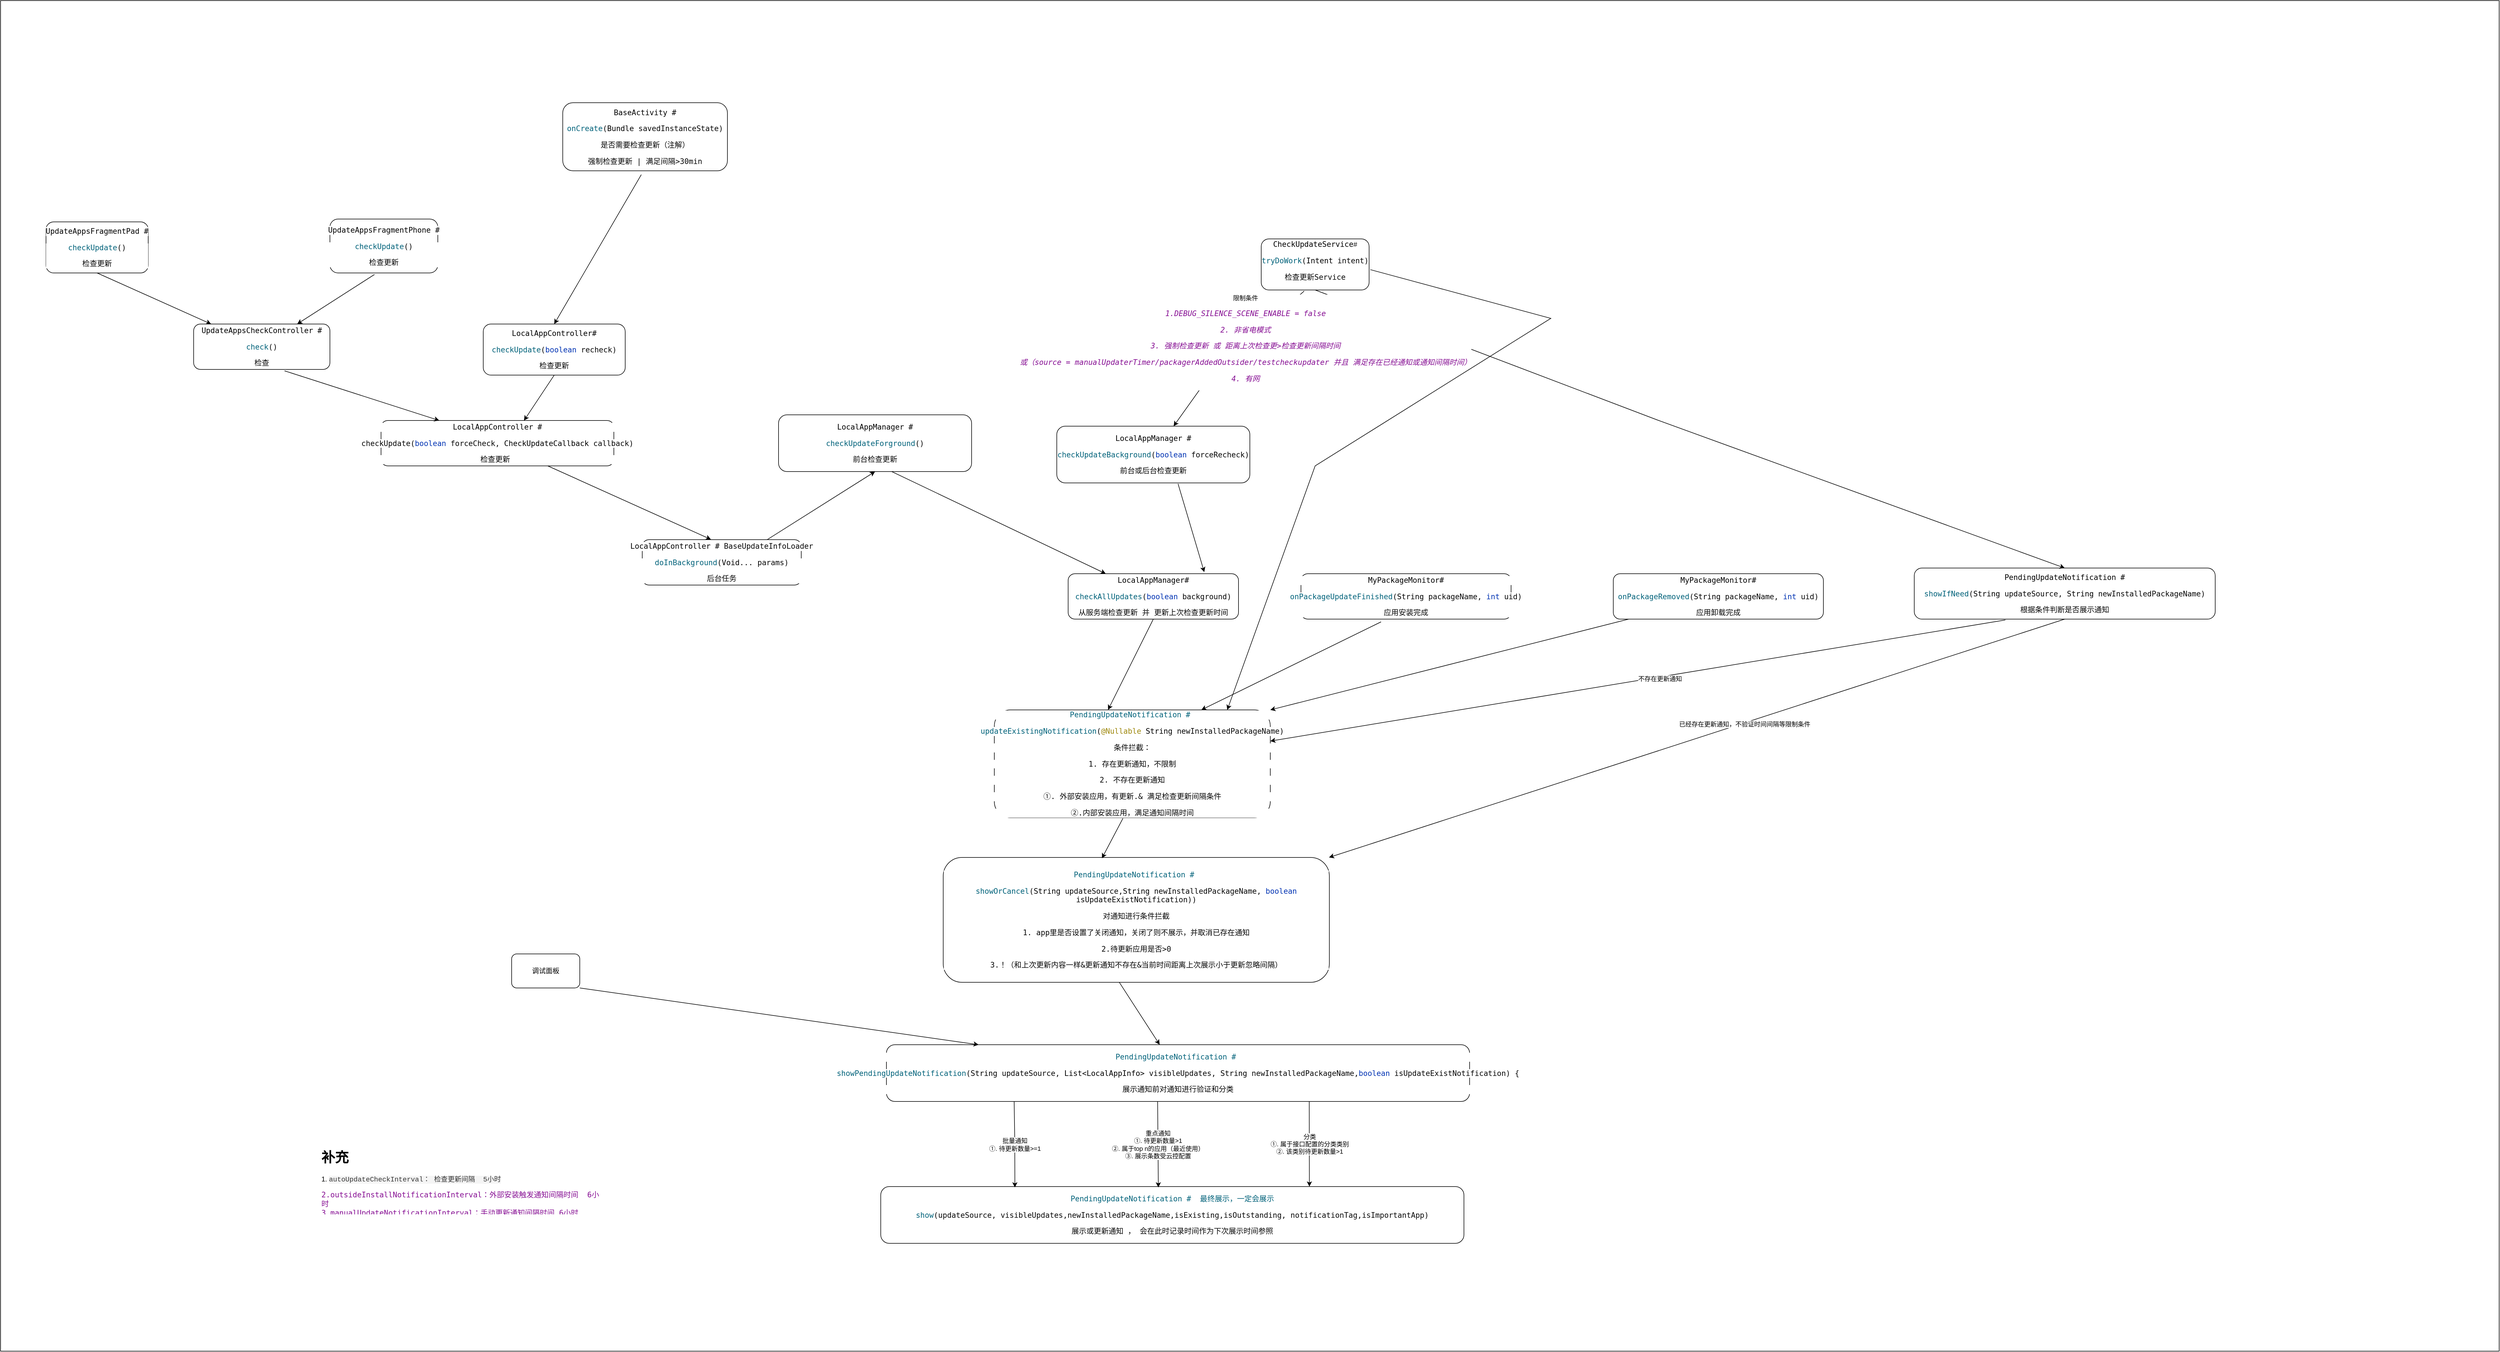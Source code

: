 <mxfile version="16.5.0" type="github">
  <diagram id="l4tcxmfZncSMQ29FKpY7" name="Page-1">
    <mxGraphModel dx="2668" dy="1788" grid="1" gridSize="10" guides="1" tooltips="1" connect="1" arrows="1" fold="1" page="1" pageScale="1" pageWidth="827" pageHeight="1169" math="0" shadow="0">
      <root>
        <mxCell id="0" />
        <mxCell id="1" parent="0" />
        <mxCell id="Hv99QJB7RZ9gsGbvz8aW-2" value="" style="rounded=0;whiteSpace=wrap;html=1;" vertex="1" parent="1">
          <mxGeometry x="-1560" y="-970" width="4400" height="2380" as="geometry" />
        </mxCell>
        <mxCell id="yh1fPblWoHR3ejIN9CGP-2" value="&lt;pre style=&quot;background-color: #ffffff ; color: #080808 ; font-family: &amp;#34;jetbrains mono&amp;#34; , monospace ; font-size: 9.8pt&quot;&gt;&lt;span style=&quot;color: #00627a&quot;&gt;PendingUpdateNotification # &lt;/span&gt;&lt;/pre&gt;&lt;pre style=&quot;background-color: #ffffff ; color: #080808 ; font-family: &amp;#34;jetbrains mono&amp;#34; , monospace ; font-size: 9.8pt&quot;&gt;&lt;span style=&quot;color: #00627a&quot;&gt;updateExistingNotification&lt;/span&gt;(&lt;span style=&quot;color: #9e880d&quot;&gt;@Nullable &lt;/span&gt;&lt;span style=&quot;color: #000000&quot;&gt;String &lt;/span&gt;newInstalledPackageName)&lt;/pre&gt;&lt;pre style=&quot;background-color: #ffffff ; color: #080808 ; font-family: &amp;#34;jetbrains mono&amp;#34; , monospace ; font-size: 9.8pt&quot;&gt;条件拦截：&lt;/pre&gt;&lt;pre style=&quot;background-color: #ffffff ; color: #080808 ; font-family: &amp;#34;jetbrains mono&amp;#34; , monospace ; font-size: 9.8pt&quot;&gt;1. 存在更新通知，不限制&lt;/pre&gt;&lt;pre style=&quot;background-color: #ffffff ; color: #080808 ; font-family: &amp;#34;jetbrains mono&amp;#34; , monospace ; font-size: 9.8pt&quot;&gt;2. 不存在更新通知&lt;/pre&gt;&lt;pre style=&quot;background-color: #ffffff ; color: #080808 ; font-family: &amp;#34;jetbrains mono&amp;#34; , monospace ; font-size: 9.8pt&quot;&gt;①. 外部安装应用，有更新.&amp;amp; 满足检查更新间隔条件&lt;/pre&gt;&lt;pre style=&quot;background-color: #ffffff ; color: #080808 ; font-family: &amp;#34;jetbrains mono&amp;#34; , monospace ; font-size: 9.8pt&quot;&gt;②.内部安装应用，满足通知间隔时间&lt;/pre&gt;" style="rounded=1;whiteSpace=wrap;html=1;" parent="1" vertex="1">
          <mxGeometry x="190" y="280" width="486" height="190" as="geometry" />
        </mxCell>
        <mxCell id="yh1fPblWoHR3ejIN9CGP-3" value="&lt;span style=&quot;background-color: rgb(255 , 255 , 255) ; font-family: &amp;#34;jetbrains mono&amp;#34; , monospace ; font-size: 9.8pt&quot;&gt;CheckUpdateService&lt;/span&gt;#&lt;br&gt;&lt;pre style=&quot;background-color: #ffffff ; color: #080808 ; font-family: &amp;#34;jetbrains mono&amp;#34; , monospace ; font-size: 9.8pt&quot;&gt;&lt;span style=&quot;color: #00627a&quot;&gt;tryDoWork&lt;/span&gt;(&lt;span style=&quot;color: #000000&quot;&gt;Intent &lt;/span&gt;intent)&lt;/pre&gt;&lt;pre style=&quot;background-color: #ffffff ; color: #080808 ; font-family: &amp;#34;jetbrains mono&amp;#34; , monospace ; font-size: 9.8pt&quot;&gt;检查更新Service&lt;/pre&gt;" style="rounded=1;whiteSpace=wrap;html=1;" parent="1" vertex="1">
          <mxGeometry x="660" y="-550" width="190" height="90" as="geometry" />
        </mxCell>
        <mxCell id="yh1fPblWoHR3ejIN9CGP-4" value="&lt;pre style=&quot;background-color: #ffffff ; color: #080808 ; font-family: &amp;#34;jetbrains mono&amp;#34; , monospace ; font-size: 9.8pt&quot;&gt;&lt;pre style=&quot;font-family: &amp;#34;jetbrains mono&amp;#34; , monospace ; font-size: 9.8pt&quot;&gt;&lt;span style=&quot;color: #000000&quot;&gt;LocalAppManager#&lt;/span&gt;&lt;/pre&gt;&lt;/pre&gt;&lt;pre style=&quot;background-color: #ffffff ; color: #080808 ; font-family: &amp;#34;jetbrains mono&amp;#34; , monospace ; font-size: 9.8pt&quot;&gt;&lt;span style=&quot;color: #00627a&quot;&gt;checkAllUpdates&lt;/span&gt;(&lt;span style=&quot;color: #0033b3&quot;&gt;boolean &lt;/span&gt;background)&lt;/pre&gt;&lt;pre style=&quot;background-color: #ffffff ; color: #080808 ; font-family: &amp;#34;jetbrains mono&amp;#34; , monospace ; font-size: 9.8pt&quot;&gt;从服务端检查更新 并 更新上次检查更新时间&lt;/pre&gt;" style="rounded=1;whiteSpace=wrap;html=1;" parent="1" vertex="1">
          <mxGeometry x="320" y="40" width="300" height="80" as="geometry" />
        </mxCell>
        <mxCell id="yh1fPblWoHR3ejIN9CGP-5" value="&lt;pre style=&quot;background-color: #ffffff ; color: #080808 ; font-family: &amp;#34;jetbrains mono&amp;#34; , monospace ; font-size: 9.8pt&quot;&gt;&lt;pre style=&quot;font-family: &amp;#34;jetbrains mono&amp;#34; , monospace ; font-size: 9.8pt&quot;&gt;&lt;span style=&quot;color: #000000&quot;&gt;MyPackageMonitor#&lt;/span&gt;&lt;/pre&gt;&lt;/pre&gt;&lt;pre style=&quot;background-color: #ffffff ; color: #080808 ; font-family: &amp;#34;jetbrains mono&amp;#34; , monospace ; font-size: 9.8pt&quot;&gt;&lt;pre style=&quot;font-family: &amp;#34;jetbrains mono&amp;#34; , monospace ; font-size: 9.8pt&quot;&gt;&lt;span style=&quot;color: #00627a&quot;&gt;onPackageUpdateFinished&lt;/span&gt;(&lt;span style=&quot;color: #000000&quot;&gt;String &lt;/span&gt;packageName, &lt;span style=&quot;color: #0033b3&quot;&gt;int &lt;/span&gt;uid)&lt;/pre&gt;&lt;pre style=&quot;font-family: &amp;#34;jetbrains mono&amp;#34; , monospace ; font-size: 9.8pt&quot;&gt;应用安装完成&lt;/pre&gt;&lt;/pre&gt;" style="rounded=1;whiteSpace=wrap;html=1;" parent="1" vertex="1">
          <mxGeometry x="730" y="40" width="370" height="80" as="geometry" />
        </mxCell>
        <mxCell id="yh1fPblWoHR3ejIN9CGP-6" value="&lt;pre style=&quot;background-color: #ffffff ; color: #080808 ; font-family: &amp;#34;jetbrains mono&amp;#34; , monospace ; font-size: 9.8pt&quot;&gt;&lt;pre style=&quot;font-family: &amp;#34;jetbrains mono&amp;#34; , monospace ; font-size: 9.8pt&quot;&gt;&lt;span style=&quot;color: #000000&quot;&gt;MyPackageMonitor#&lt;/span&gt;&lt;/pre&gt;&lt;/pre&gt;&lt;pre style=&quot;background-color: #ffffff ; color: #080808 ; font-family: &amp;#34;jetbrains mono&amp;#34; , monospace ; font-size: 9.8pt&quot;&gt;&lt;pre style=&quot;font-family: &amp;#34;jetbrains mono&amp;#34; , monospace ; font-size: 9.8pt&quot;&gt;&lt;span style=&quot;color: rgb(0 , 98 , 122) ; font-family: &amp;#34;jetbrains mono&amp;#34; , monospace ; font-size: 9.8pt&quot;&gt;onPackageRemoved&lt;/span&gt;(&lt;span style=&quot;color: #000000&quot;&gt;String &lt;/span&gt;packageName, &lt;span style=&quot;color: #0033b3&quot;&gt;int &lt;/span&gt;uid)&lt;/pre&gt;&lt;pre style=&quot;font-family: &amp;#34;jetbrains mono&amp;#34; , monospace ; font-size: 9.8pt&quot;&gt;应用卸载完成&lt;/pre&gt;&lt;/pre&gt;" style="rounded=1;whiteSpace=wrap;html=1;" parent="1" vertex="1">
          <mxGeometry x="1280" y="40" width="370" height="80" as="geometry" />
        </mxCell>
        <mxCell id="yh1fPblWoHR3ejIN9CGP-7" value="&lt;pre style=&quot;background-color: #ffffff ; color: #080808 ; font-family: &amp;#34;jetbrains mono&amp;#34; , monospace ; font-size: 9.8pt&quot;&gt;&lt;pre style=&quot;font-family: &amp;#34;jetbrains mono&amp;#34; , monospace ; font-size: 9.8pt&quot;&gt;&lt;pre style=&quot;font-family: &amp;#34;jetbrains mono&amp;#34; , monospace ; font-size: 9.8pt&quot;&gt;&lt;span style=&quot;color: #000000&quot;&gt;PendingUpdateNotification #&lt;/span&gt;&lt;/pre&gt;&lt;/pre&gt;&lt;pre style=&quot;font-family: &amp;#34;jetbrains mono&amp;#34; , monospace ; font-size: 9.8pt&quot;&gt;&lt;span style=&quot;color: #00627a&quot;&gt;showIfNeed&lt;/span&gt;(&lt;span style=&quot;color: #000000&quot;&gt;String &lt;/span&gt;updateSource, &lt;span style=&quot;color: #000000&quot;&gt;String &lt;/span&gt;newInstalledPackageName)&lt;/pre&gt;&lt;pre style=&quot;font-family: &amp;#34;jetbrains mono&amp;#34; , monospace ; font-size: 9.8pt&quot;&gt;根据条件判断是否展示通知&lt;/pre&gt;&lt;/pre&gt;" style="rounded=1;whiteSpace=wrap;html=1;" parent="1" vertex="1">
          <mxGeometry x="1810" y="30" width="530" height="90" as="geometry" />
        </mxCell>
        <mxCell id="yh1fPblWoHR3ejIN9CGP-8" value="" style="endArrow=classic;html=1;rounded=0;exitX=0.5;exitY=1;exitDx=0;exitDy=0;entryX=0.5;entryY=0;entryDx=0;entryDy=0;" parent="1" source="yh1fPblWoHR3ejIN9CGP-3" target="yh1fPblWoHR3ejIN9CGP-7" edge="1">
          <mxGeometry width="50" height="50" relative="1" as="geometry">
            <mxPoint x="380" y="100" as="sourcePoint" />
            <mxPoint x="430" y="50" as="targetPoint" />
            <Array as="points">
              <mxPoint x="1360" y="-230" />
            </Array>
          </mxGeometry>
        </mxCell>
        <mxCell id="yh1fPblWoHR3ejIN9CGP-9" value="&lt;pre style=&quot;background-color: #ffffff ; color: #080808 ; font-family: &amp;#34;jetbrains mono&amp;#34; , monospace ; font-size: 9.8pt&quot;&gt;&lt;pre style=&quot;font-family: &amp;#34;jetbrains mono&amp;#34; , monospace ; font-size: 9.8pt&quot;&gt;&lt;span style=&quot;color: #000000&quot;&gt;LocalAppManager #&lt;/span&gt;&lt;/pre&gt;&lt;/pre&gt;&lt;pre style=&quot;background-color: #ffffff ; color: #080808 ; font-family: &amp;#34;jetbrains mono&amp;#34; , monospace ; font-size: 9.8pt&quot;&gt;&lt;span style=&quot;color: #00627a&quot;&gt;checkUpdateBackground&lt;/span&gt;(&lt;span style=&quot;color: #0033b3&quot;&gt;boolean &lt;/span&gt;forceRecheck)&lt;/pre&gt;&lt;pre style=&quot;background-color: #ffffff ; color: #080808 ; font-family: &amp;#34;jetbrains mono&amp;#34; , monospace ; font-size: 9.8pt&quot;&gt;前台或后台检查更新&lt;/pre&gt;" style="rounded=1;whiteSpace=wrap;html=1;" parent="1" vertex="1">
          <mxGeometry x="300" y="-220" width="340" height="100" as="geometry" />
        </mxCell>
        <mxCell id="yh1fPblWoHR3ejIN9CGP-12" value="" style="endArrow=classic;html=1;rounded=0;exitX=0.398;exitY=1.021;exitDx=0;exitDy=0;exitPerimeter=0;" parent="1" source="yh1fPblWoHR3ejIN9CGP-3" target="yh1fPblWoHR3ejIN9CGP-9" edge="1">
          <mxGeometry width="50" height="50" relative="1" as="geometry">
            <mxPoint x="700" y="-220" as="sourcePoint" />
            <mxPoint x="750" y="-270" as="targetPoint" />
            <Array as="points">
              <mxPoint x="570" y="-310" />
            </Array>
          </mxGeometry>
        </mxCell>
        <mxCell id="yh1fPblWoHR3ejIN9CGP-14" value="限制条件&lt;br&gt;&lt;pre style=&quot;color: rgb(8 , 8 , 8) ; font-family: &amp;#34;jetbrains mono&amp;#34; , monospace ; font-size: 9.8pt&quot;&gt;&lt;span style=&quot;color: rgb(135 , 16 , 148) ; font-style: italic&quot;&gt;1.DEBUG_SILENCE_SCENE_ENABLE = false&lt;/span&gt;&lt;/pre&gt;&lt;pre style=&quot;color: rgb(8 , 8 , 8) ; font-family: &amp;#34;jetbrains mono&amp;#34; , monospace ; font-size: 9.8pt&quot;&gt;&lt;span style=&quot;color: rgb(135 , 16 , 148) ; font-style: italic&quot;&gt;2. 非省电模式&lt;/span&gt;&lt;/pre&gt;&lt;pre style=&quot;color: rgb(8 , 8 , 8) ; font-family: &amp;#34;jetbrains mono&amp;#34; , monospace ; font-size: 9.8pt&quot;&gt;&lt;span style=&quot;color: rgb(135 , 16 , 148) ; font-style: italic&quot;&gt;3. 强制检查更新 或 距离上次检查更&amp;gt;检查更新间隔时间&lt;/span&gt;&lt;/pre&gt;&lt;pre style=&quot;color: rgb(8 , 8 , 8) ; font-family: &amp;#34;jetbrains mono&amp;#34; , monospace ; font-size: 9.8pt&quot;&gt;&lt;span style=&quot;color: rgb(135 , 16 , 148) ; font-style: italic&quot;&gt;或（source = manualUpdaterTimer/packagerAddedOutsider/testcheckupdater 并且 满足存在已经通知或通知间隔时间）&lt;/span&gt;&lt;/pre&gt;&lt;pre style=&quot;color: rgb(8 , 8 , 8) ; font-family: &amp;#34;jetbrains mono&amp;#34; , monospace ; font-size: 9.8pt&quot;&gt;&lt;span style=&quot;color: rgb(135 , 16 , 148) ; font-style: italic&quot;&gt;4. 有网&lt;/span&gt;&lt;/pre&gt;" style="edgeLabel;html=1;align=center;verticalAlign=middle;resizable=0;points=[];" parent="yh1fPblWoHR3ejIN9CGP-12" vertex="1" connectable="0">
          <mxGeometry x="-0.175" y="-2" relative="1" as="geometry">
            <mxPoint as="offset" />
          </mxGeometry>
        </mxCell>
        <mxCell id="yh1fPblWoHR3ejIN9CGP-15" value="&lt;pre style=&quot;background-color: #ffffff ; color: #080808 ; font-family: &amp;#34;jetbrains mono&amp;#34; , monospace ; font-size: 9.8pt&quot;&gt;&lt;span style=&quot;color: #000000&quot;&gt;LocalAppController # &lt;/span&gt;BaseUpdateInfoLoader&lt;/pre&gt;&lt;pre style=&quot;background-color: #ffffff ; color: #080808 ; font-family: &amp;#34;jetbrains mono&amp;#34; , monospace ; font-size: 9.8pt&quot;&gt;&lt;pre style=&quot;font-family: &amp;#34;jetbrains mono&amp;#34; , monospace ; font-size: 9.8pt&quot;&gt;&lt;span style=&quot;color: #00627a&quot;&gt;doInBackground&lt;/span&gt;(&lt;span style=&quot;color: #000000&quot;&gt;Void&lt;/span&gt;... params)&lt;/pre&gt;&lt;pre style=&quot;font-family: &amp;#34;jetbrains mono&amp;#34; , monospace ; font-size: 9.8pt&quot;&gt;后台任务&lt;/pre&gt;&lt;/pre&gt;" style="rounded=1;whiteSpace=wrap;html=1;" parent="1" vertex="1">
          <mxGeometry x="-430" y="-20" width="280" height="80" as="geometry" />
        </mxCell>
        <mxCell id="yh1fPblWoHR3ejIN9CGP-16" value="&lt;pre style=&quot;background-color: rgb(255 , 255 , 255) ; color: rgb(8 , 8 , 8) ; font-family: &amp;#34;jetbrains mono&amp;#34; , monospace ; font-size: 9.8pt&quot;&gt;&lt;span style=&quot;color: rgb(0 , 0 , 0)&quot;&gt;LocalAppController #&lt;/span&gt;&lt;/pre&gt;&lt;pre style=&quot;background-color: rgb(255 , 255 , 255) ; color: rgb(8 , 8 , 8) ; font-family: &amp;#34;jetbrains mono&amp;#34; , monospace ; font-size: 9.8pt&quot;&gt;checkUpdate&lt;span style=&quot;font-family: &amp;#34;jetbrains mono&amp;#34; , monospace ; font-size: 9.8pt&quot;&gt;(&lt;/span&gt;&lt;span style=&quot;font-family: &amp;#34;jetbrains mono&amp;#34; , monospace ; font-size: 9.8pt ; color: rgb(0 , 51 , 179)&quot;&gt;boolean &lt;/span&gt;&lt;span style=&quot;font-family: &amp;#34;jetbrains mono&amp;#34; , monospace ; font-size: 9.8pt&quot;&gt;forceCheck, &lt;/span&gt;&lt;span style=&quot;font-family: &amp;#34;jetbrains mono&amp;#34; , monospace ; font-size: 9.8pt ; color: rgb(0 , 0 , 0)&quot;&gt;CheckUpdateCallback &lt;/span&gt;&lt;span style=&quot;font-family: &amp;#34;jetbrains mono&amp;#34; , monospace ; font-size: 9.8pt&quot;&gt;callback)&lt;/span&gt;&lt;/pre&gt;&lt;pre style=&quot;background-color: rgb(255 , 255 , 255) ; color: rgb(8 , 8 , 8) ; font-family: &amp;#34;jetbrains mono&amp;#34; , monospace ; font-size: 9.8pt&quot;&gt;&lt;span style=&quot;color: rgb(0 , 0 , 0)&quot;&gt;检查更新 &lt;/span&gt;&lt;/pre&gt;" style="rounded=1;whiteSpace=wrap;html=1;" parent="1" vertex="1">
          <mxGeometry x="-890" y="-230" width="410" height="80" as="geometry" />
        </mxCell>
        <mxCell id="yh1fPblWoHR3ejIN9CGP-17" value="&lt;pre style=&quot;background-color: #ffffff ; color: #080808 ; font-family: &amp;#34;jetbrains mono&amp;#34; , monospace ; font-size: 9.8pt&quot;&gt;&lt;span style=&quot;color: #000000&quot;&gt;LocalAppController#&lt;/span&gt;&lt;/pre&gt;&lt;pre style=&quot;background-color: #ffffff ; color: #080808 ; font-family: &amp;#34;jetbrains mono&amp;#34; , monospace ; font-size: 9.8pt&quot;&gt;&lt;pre style=&quot;font-family: &amp;#34;jetbrains mono&amp;#34; , monospace ; font-size: 9.8pt&quot;&gt;&lt;span style=&quot;color: #00627a&quot;&gt;checkUpdate&lt;/span&gt;(&lt;span style=&quot;color: #0033b3&quot;&gt;boolean &lt;/span&gt;recheck)&lt;/pre&gt;&lt;pre style=&quot;font-family: &amp;#34;jetbrains mono&amp;#34; , monospace ; font-size: 9.8pt&quot;&gt;检查更新&lt;/pre&gt;&lt;/pre&gt;" style="rounded=1;whiteSpace=wrap;html=1;" parent="1" vertex="1">
          <mxGeometry x="-710" y="-400" width="250" height="90" as="geometry" />
        </mxCell>
        <mxCell id="yh1fPblWoHR3ejIN9CGP-18" value="&lt;pre style=&quot;background-color: #ffffff ; color: #080808 ; font-family: &amp;#34;jetbrains mono&amp;#34; , monospace ; font-size: 9.8pt&quot;&gt;&lt;span style=&quot;color: #000000&quot;&gt;UpdateAppsCheckController #&lt;/span&gt;&lt;/pre&gt;&lt;pre style=&quot;background-color: #ffffff ; color: #080808 ; font-family: &amp;#34;jetbrains mono&amp;#34; , monospace ; font-size: 9.8pt&quot;&gt;&lt;pre style=&quot;font-family: &amp;#34;jetbrains mono&amp;#34; , monospace ; font-size: 9.8pt&quot;&gt;&lt;span style=&quot;color: #00627a&quot;&gt;check&lt;/span&gt;()&lt;/pre&gt;&lt;pre style=&quot;font-family: &amp;#34;jetbrains mono&amp;#34; , monospace ; font-size: 9.8pt&quot;&gt;检查&lt;/pre&gt;&lt;/pre&gt;" style="rounded=1;whiteSpace=wrap;html=1;" parent="1" vertex="1">
          <mxGeometry x="-1220" y="-400" width="240" height="80" as="geometry" />
        </mxCell>
        <mxCell id="yh1fPblWoHR3ejIN9CGP-19" value="&lt;pre style=&quot;background-color: #ffffff ; color: #080808 ; font-family: &amp;#34;jetbrains mono&amp;#34; , monospace ; font-size: 9.8pt&quot;&gt;&lt;span style=&quot;color: #000000&quot;&gt;UpdateAppsFragmentPad #&lt;/span&gt;&lt;/pre&gt;&lt;pre style=&quot;background-color: #ffffff ; color: #080808 ; font-family: &amp;#34;jetbrains mono&amp;#34; , monospace ; font-size: 9.8pt&quot;&gt;&lt;pre style=&quot;font-family: &amp;#34;jetbrains mono&amp;#34; , monospace ; font-size: 9.8pt&quot;&gt;&lt;span style=&quot;color: #00627a&quot;&gt;checkUpdate&lt;/span&gt;()&lt;/pre&gt;&lt;pre style=&quot;font-family: &amp;#34;jetbrains mono&amp;#34; , monospace ; font-size: 9.8pt&quot;&gt;检查更新&lt;/pre&gt;&lt;/pre&gt;" style="rounded=1;whiteSpace=wrap;html=1;" parent="1" vertex="1">
          <mxGeometry x="-1480" y="-580" width="180" height="90" as="geometry" />
        </mxCell>
        <mxCell id="yh1fPblWoHR3ejIN9CGP-20" value="&lt;pre style=&quot;background-color: #ffffff ; color: #080808 ; font-family: &amp;#34;jetbrains mono&amp;#34; , monospace ; font-size: 9.8pt&quot;&gt;&lt;span style=&quot;color: #000000&quot;&gt;UpdateAppsFragmentPhone #&lt;/span&gt;&lt;/pre&gt;&lt;pre style=&quot;background-color: #ffffff ; color: #080808 ; font-family: &amp;#34;jetbrains mono&amp;#34; , monospace ; font-size: 9.8pt&quot;&gt;&lt;pre style=&quot;font-family: &amp;#34;jetbrains mono&amp;#34; , monospace ; font-size: 9.8pt&quot;&gt;&lt;span style=&quot;color: #00627a&quot;&gt;checkUpdate&lt;/span&gt;()&lt;/pre&gt;&lt;pre style=&quot;font-family: &amp;#34;jetbrains mono&amp;#34; , monospace ; font-size: 9.8pt&quot;&gt;检查更新&lt;/pre&gt;&lt;/pre&gt;" style="rounded=1;whiteSpace=wrap;html=1;" parent="1" vertex="1">
          <mxGeometry x="-980" y="-585" width="190" height="95" as="geometry" />
        </mxCell>
        <mxCell id="yh1fPblWoHR3ejIN9CGP-22" value="" style="endArrow=classic;html=1;rounded=0;exitX=0.5;exitY=1;exitDx=0;exitDy=0;" parent="1" source="yh1fPblWoHR3ejIN9CGP-19" target="yh1fPblWoHR3ejIN9CGP-18" edge="1">
          <mxGeometry width="50" height="50" relative="1" as="geometry">
            <mxPoint x="-900" y="-560" as="sourcePoint" />
            <mxPoint x="-850" y="-610" as="targetPoint" />
          </mxGeometry>
        </mxCell>
        <mxCell id="yh1fPblWoHR3ejIN9CGP-23" value="" style="endArrow=classic;html=1;rounded=0;exitX=0.413;exitY=1.028;exitDx=0;exitDy=0;exitPerimeter=0;" parent="1" source="yh1fPblWoHR3ejIN9CGP-20" target="yh1fPblWoHR3ejIN9CGP-18" edge="1">
          <mxGeometry width="50" height="50" relative="1" as="geometry">
            <mxPoint x="-900" y="-560" as="sourcePoint" />
            <mxPoint x="-850" y="-610" as="targetPoint" />
          </mxGeometry>
        </mxCell>
        <mxCell id="yh1fPblWoHR3ejIN9CGP-24" value="" style="endArrow=classic;html=1;rounded=0;exitX=0.667;exitY=1.031;exitDx=0;exitDy=0;exitPerimeter=0;entryX=0.25;entryY=0;entryDx=0;entryDy=0;" parent="1" source="yh1fPblWoHR3ejIN9CGP-18" target="yh1fPblWoHR3ejIN9CGP-16" edge="1">
          <mxGeometry width="50" height="50" relative="1" as="geometry">
            <mxPoint x="-900" y="-260" as="sourcePoint" />
            <mxPoint x="-850" y="-310" as="targetPoint" />
          </mxGeometry>
        </mxCell>
        <mxCell id="yh1fPblWoHR3ejIN9CGP-25" value="" style="endArrow=classic;html=1;rounded=0;exitX=0.5;exitY=1;exitDx=0;exitDy=0;entryX=0.614;entryY=0.002;entryDx=0;entryDy=0;entryPerimeter=0;" parent="1" source="yh1fPblWoHR3ejIN9CGP-17" target="yh1fPblWoHR3ejIN9CGP-16" edge="1">
          <mxGeometry width="50" height="50" relative="1" as="geometry">
            <mxPoint x="-900" y="-260" as="sourcePoint" />
            <mxPoint x="-850" y="-310" as="targetPoint" />
          </mxGeometry>
        </mxCell>
        <mxCell id="yh1fPblWoHR3ejIN9CGP-26" value="&lt;pre style=&quot;background-color: #ffffff ; color: #080808 ; font-family: &amp;#34;jetbrains mono&amp;#34; , monospace ; font-size: 9.8pt&quot;&gt;&lt;span style=&quot;color: #000000&quot;&gt;BaseActivity #&lt;/span&gt;&lt;/pre&gt;&lt;pre style=&quot;background-color: #ffffff ; color: #080808 ; font-family: &amp;#34;jetbrains mono&amp;#34; , monospace ; font-size: 9.8pt&quot;&gt;&lt;pre style=&quot;font-family: &amp;#34;jetbrains mono&amp;#34; , monospace ; font-size: 9.8pt&quot;&gt;&lt;span style=&quot;color: #00627a&quot;&gt;onCreate&lt;/span&gt;(&lt;span style=&quot;color: #000000&quot;&gt;Bundle &lt;/span&gt;savedInstanceState)&lt;/pre&gt;&lt;pre style=&quot;font-family: &amp;#34;jetbrains mono&amp;#34; , monospace ; font-size: 9.8pt&quot;&gt;是否需要检查更新（注解）&lt;/pre&gt;&lt;pre style=&quot;font-family: &amp;#34;jetbrains mono&amp;#34; , monospace ; font-size: 9.8pt&quot;&gt;强制检查更新 | 满足间隔&amp;gt;30min&lt;/pre&gt;&lt;/pre&gt;" style="rounded=1;whiteSpace=wrap;html=1;" parent="1" vertex="1">
          <mxGeometry x="-570" y="-790" width="290" height="120" as="geometry" />
        </mxCell>
        <mxCell id="yh1fPblWoHR3ejIN9CGP-27" value="" style="endArrow=classic;html=1;rounded=0;exitX=0.477;exitY=1.056;exitDx=0;exitDy=0;exitPerimeter=0;entryX=0.5;entryY=0;entryDx=0;entryDy=0;" parent="1" source="yh1fPblWoHR3ejIN9CGP-26" target="yh1fPblWoHR3ejIN9CGP-17" edge="1">
          <mxGeometry width="50" height="50" relative="1" as="geometry">
            <mxPoint x="-640" y="-510" as="sourcePoint" />
            <mxPoint x="-590" y="-560" as="targetPoint" />
          </mxGeometry>
        </mxCell>
        <mxCell id="yh1fPblWoHR3ejIN9CGP-28" value="" style="endArrow=classic;html=1;rounded=0;entryX=0.432;entryY=-0.005;entryDx=0;entryDy=0;entryPerimeter=0;" parent="1" source="yh1fPblWoHR3ejIN9CGP-16" target="yh1fPblWoHR3ejIN9CGP-15" edge="1">
          <mxGeometry width="50" height="50" relative="1" as="geometry">
            <mxPoint x="-640" y="-40" as="sourcePoint" />
            <mxPoint x="-590" y="-90" as="targetPoint" />
          </mxGeometry>
        </mxCell>
        <mxCell id="yh1fPblWoHR3ejIN9CGP-29" value="" style="endArrow=classic;html=1;rounded=0;entryX=0.5;entryY=1;entryDx=0;entryDy=0;" parent="1" target="yh1fPblWoHR3ejIN9CGP-30" edge="1">
          <mxGeometry width="50" height="50" relative="1" as="geometry">
            <mxPoint x="-210" y="-20" as="sourcePoint" />
            <mxPoint x="-160" y="-70" as="targetPoint" />
          </mxGeometry>
        </mxCell>
        <mxCell id="yh1fPblWoHR3ejIN9CGP-30" value="&lt;pre style=&quot;background-color: #ffffff ; color: #080808 ; font-family: &amp;#34;jetbrains mono&amp;#34; , monospace ; font-size: 9.8pt&quot;&gt;&lt;pre style=&quot;font-family: &amp;#34;jetbrains mono&amp;#34; , monospace ; font-size: 9.8pt&quot;&gt;&lt;span style=&quot;color: #000000&quot;&gt;LocalAppManager #&lt;/span&gt;&lt;/pre&gt;&lt;/pre&gt;&lt;pre style=&quot;background-color: #ffffff ; color: #080808 ; font-family: &amp;#34;jetbrains mono&amp;#34; , monospace ; font-size: 9.8pt&quot;&gt;&lt;span style=&quot;color: rgb(0 , 98 , 122) ; font-family: &amp;#34;jetbrains mono&amp;#34; , monospace ; font-size: 9.8pt&quot;&gt;checkUpdateForground&lt;/span&gt;()&lt;/pre&gt;&lt;pre style=&quot;background-color: #ffffff ; color: #080808 ; font-family: &amp;#34;jetbrains mono&amp;#34; , monospace ; font-size: 9.8pt&quot;&gt;前台检查更新&lt;/pre&gt;" style="rounded=1;whiteSpace=wrap;html=1;" parent="1" vertex="1">
          <mxGeometry x="-190" y="-240" width="340" height="100" as="geometry" />
        </mxCell>
        <mxCell id="yh1fPblWoHR3ejIN9CGP-31" value="" style="endArrow=classic;html=1;rounded=0;exitX=0.585;exitY=0.998;exitDx=0;exitDy=0;exitPerimeter=0;" parent="1" source="yh1fPblWoHR3ejIN9CGP-30" target="yh1fPblWoHR3ejIN9CGP-4" edge="1">
          <mxGeometry width="50" height="50" relative="1" as="geometry">
            <mxPoint x="50" y="-20" as="sourcePoint" />
            <mxPoint x="100" y="-70" as="targetPoint" />
          </mxGeometry>
        </mxCell>
        <mxCell id="yh1fPblWoHR3ejIN9CGP-32" value="" style="endArrow=classic;html=1;rounded=0;exitX=0.628;exitY=1.015;exitDx=0;exitDy=0;exitPerimeter=0;entryX=0.799;entryY=-0.036;entryDx=0;entryDy=0;entryPerimeter=0;" parent="1" source="yh1fPblWoHR3ejIN9CGP-9" target="yh1fPblWoHR3ejIN9CGP-4" edge="1">
          <mxGeometry width="50" height="50" relative="1" as="geometry">
            <mxPoint x="490" y="-10" as="sourcePoint" />
            <mxPoint x="540" y="-60" as="targetPoint" />
          </mxGeometry>
        </mxCell>
        <mxCell id="yh1fPblWoHR3ejIN9CGP-33" value="" style="endArrow=classic;html=1;rounded=0;exitX=0.5;exitY=1;exitDx=0;exitDy=0;entryX=0.412;entryY=0;entryDx=0;entryDy=0;entryPerimeter=0;" parent="1" source="yh1fPblWoHR3ejIN9CGP-4" target="yh1fPblWoHR3ejIN9CGP-2" edge="1">
          <mxGeometry width="50" height="50" relative="1" as="geometry">
            <mxPoint x="300" y="190" as="sourcePoint" />
            <mxPoint x="350" y="140" as="targetPoint" />
          </mxGeometry>
        </mxCell>
        <mxCell id="yh1fPblWoHR3ejIN9CGP-34" value="" style="endArrow=classic;html=1;rounded=0;exitX=1.012;exitY=0.602;exitDx=0;exitDy=0;exitPerimeter=0;entryX=0.844;entryY=0;entryDx=0;entryDy=0;entryPerimeter=0;" parent="1" source="yh1fPblWoHR3ejIN9CGP-3" target="yh1fPblWoHR3ejIN9CGP-2" edge="1">
          <mxGeometry width="50" height="50" relative="1" as="geometry">
            <mxPoint x="920" y="-250" as="sourcePoint" />
            <mxPoint x="970" y="-300" as="targetPoint" />
            <Array as="points">
              <mxPoint x="1170" y="-410" />
              <mxPoint x="755" y="-150" />
            </Array>
          </mxGeometry>
        </mxCell>
        <mxCell id="yh1fPblWoHR3ejIN9CGP-35" value="" style="endArrow=classic;html=1;rounded=0;entryX=1;entryY=0;entryDx=0;entryDy=0;" parent="1" source="yh1fPblWoHR3ejIN9CGP-6" target="yh1fPblWoHR3ejIN9CGP-2" edge="1">
          <mxGeometry width="50" height="50" relative="1" as="geometry">
            <mxPoint x="1250" y="270" as="sourcePoint" />
            <mxPoint x="1300" y="220" as="targetPoint" />
          </mxGeometry>
        </mxCell>
        <mxCell id="yh1fPblWoHR3ejIN9CGP-36" value="" style="endArrow=classic;html=1;rounded=0;exitX=0.381;exitY=1.061;exitDx=0;exitDy=0;exitPerimeter=0;entryX=0.75;entryY=0;entryDx=0;entryDy=0;" parent="1" source="yh1fPblWoHR3ejIN9CGP-5" target="yh1fPblWoHR3ejIN9CGP-2" edge="1">
          <mxGeometry width="50" height="50" relative="1" as="geometry">
            <mxPoint x="800" y="230" as="sourcePoint" />
            <mxPoint x="850" y="180" as="targetPoint" />
          </mxGeometry>
        </mxCell>
        <mxCell id="yh1fPblWoHR3ejIN9CGP-37" value="" style="endArrow=classic;html=1;rounded=0;exitX=0.303;exitY=1.017;exitDx=0;exitDy=0;exitPerimeter=0;" parent="1" source="yh1fPblWoHR3ejIN9CGP-7" target="yh1fPblWoHR3ejIN9CGP-2" edge="1">
          <mxGeometry width="50" height="50" relative="1" as="geometry">
            <mxPoint x="1980" y="270" as="sourcePoint" />
            <mxPoint x="2030" y="220" as="targetPoint" />
          </mxGeometry>
        </mxCell>
        <mxCell id="Hv99QJB7RZ9gsGbvz8aW-1" value="不存在更新通知" style="edgeLabel;html=1;align=center;verticalAlign=middle;resizable=0;points=[];" vertex="1" connectable="0" parent="yh1fPblWoHR3ejIN9CGP-37">
          <mxGeometry x="-0.058" y="3" relative="1" as="geometry">
            <mxPoint as="offset" />
          </mxGeometry>
        </mxCell>
        <mxCell id="yh1fPblWoHR3ejIN9CGP-38" value="&lt;pre style=&quot;background-color: #ffffff ; color: #080808 ; font-family: &amp;#34;jetbrains mono&amp;#34; , monospace ; font-size: 9.8pt&quot;&gt;&lt;span style=&quot;color: #00627a&quot;&gt;PendingUpdateNotification # &lt;/span&gt;&lt;/pre&gt;&lt;pre style=&quot;background-color: #ffffff ; color: #080808 ; font-family: &amp;#34;jetbrains mono&amp;#34; , monospace ; font-size: 9.8pt&quot;&gt;&lt;span style=&quot;color: #00627a&quot;&gt;showOrCancel&lt;/span&gt;(&lt;span style=&quot;color: #000000&quot;&gt;String &lt;/span&gt;updateSource,&lt;span style=&quot;color: #000000&quot;&gt;String &lt;/span&gt;newInstalledPackageName, &lt;span style=&quot;font-size: 9.8pt ; white-space: normal ; color: rgb(0 , 51 , 179)&quot;&gt;boolean &lt;/span&gt;&lt;span style=&quot;font-size: 9.8pt ; white-space: normal&quot;&gt;isUpdateExistNotification)&lt;/span&gt;&lt;span style=&quot;font-family: &amp;#34;jetbrains mono&amp;#34; , monospace ; font-size: 9.8pt ; white-space: normal&quot;&gt;)&lt;/span&gt;&lt;/pre&gt;&lt;pre style=&quot;background-color: #ffffff ; color: #080808 ; font-family: &amp;#34;jetbrains mono&amp;#34; , monospace ; font-size: 9.8pt&quot;&gt;对通知进行条件拦截&lt;/pre&gt;&lt;pre style=&quot;background-color: #ffffff ; color: #080808 ; font-family: &amp;#34;jetbrains mono&amp;#34; , monospace ; font-size: 9.8pt&quot;&gt;1. app里是否设置了关闭通知，关闭了则不展示，并取消已存在通知&lt;/pre&gt;&lt;pre style=&quot;background-color: #ffffff ; color: #080808 ; font-family: &amp;#34;jetbrains mono&amp;#34; , monospace ; font-size: 9.8pt&quot;&gt;2.待更新应用是否&amp;gt;0&lt;/pre&gt;&lt;pre style=&quot;background-color: #ffffff ; color: #080808 ; font-family: &amp;#34;jetbrains mono&amp;#34; , monospace ; font-size: 9.8pt&quot;&gt;3.！（和上次更新内容一样&amp;amp;更新通知不存在&amp;amp;当前时间距离上次展示小于更新忽略间隔）&lt;/pre&gt;" style="rounded=1;whiteSpace=wrap;html=1;" parent="1" vertex="1">
          <mxGeometry x="100" y="540" width="680" height="220" as="geometry" />
        </mxCell>
        <mxCell id="yh1fPblWoHR3ejIN9CGP-39" value="" style="endArrow=classic;html=1;rounded=0;exitX=0.466;exitY=1.006;exitDx=0;exitDy=0;exitPerimeter=0;entryX=0.411;entryY=0.007;entryDx=0;entryDy=0;entryPerimeter=0;" parent="1" source="yh1fPblWoHR3ejIN9CGP-2" target="yh1fPblWoHR3ejIN9CGP-38" edge="1">
          <mxGeometry width="50" height="50" relative="1" as="geometry">
            <mxPoint x="530" y="530" as="sourcePoint" />
            <mxPoint x="580" y="480" as="targetPoint" />
          </mxGeometry>
        </mxCell>
        <mxCell id="yh1fPblWoHR3ejIN9CGP-40" value="" style="endArrow=classic;html=1;rounded=0;exitX=0.5;exitY=1;exitDx=0;exitDy=0;" parent="1" source="yh1fPblWoHR3ejIN9CGP-7" target="yh1fPblWoHR3ejIN9CGP-38" edge="1">
          <mxGeometry width="50" height="50" relative="1" as="geometry">
            <mxPoint x="1820" y="430" as="sourcePoint" />
            <mxPoint x="1870" y="380" as="targetPoint" />
          </mxGeometry>
        </mxCell>
        <mxCell id="yh1fPblWoHR3ejIN9CGP-50" value="已经存在更新通知，不验证时间间隔等限制条件" style="edgeLabel;html=1;align=center;verticalAlign=middle;resizable=0;points=[];" parent="yh1fPblWoHR3ejIN9CGP-40" vertex="1" connectable="0">
          <mxGeometry x="-0.128" y="2" relative="1" as="geometry">
            <mxPoint as="offset" />
          </mxGeometry>
        </mxCell>
        <mxCell id="yh1fPblWoHR3ejIN9CGP-41" value="&lt;pre style=&quot;background-color: #ffffff ; color: #080808 ; font-family: &amp;#34;jetbrains mono&amp;#34; , monospace ; font-size: 9.8pt&quot;&gt;&lt;span style=&quot;color: #00627a&quot;&gt;PendingUpdateNotification # &lt;/span&gt;&lt;/pre&gt;&lt;pre style=&quot;background-color: #ffffff ; color: #080808 ; font-family: &amp;#34;jetbrains mono&amp;#34; , monospace ; font-size: 9.8pt&quot;&gt;&lt;pre style=&quot;font-family: &amp;#34;jetbrains mono&amp;#34; , monospace ; font-size: 9.8pt&quot;&gt;&lt;span style=&quot;color: #00627a&quot;&gt;showPendingUpdateNotification&lt;/span&gt;(&lt;span style=&quot;color: #000000&quot;&gt;String &lt;/span&gt;updateSource, &lt;span style=&quot;color: #000000&quot;&gt;List&lt;/span&gt;&amp;lt;&lt;span style=&quot;color: #000000&quot;&gt;LocalAppInfo&lt;/span&gt;&amp;gt; visibleUpdates, &lt;span style=&quot;color: #000000&quot;&gt;String &lt;/span&gt;newInstalledPackageName,&lt;span style=&quot;color: #0033b3&quot;&gt;boolean &lt;/span&gt;isUpdateExistNotification) {&lt;/pre&gt;&lt;/pre&gt;&lt;pre style=&quot;background-color: #ffffff ; color: #080808 ; font-family: &amp;#34;jetbrains mono&amp;#34; , monospace ; font-size: 9.8pt&quot;&gt;展示通知前对通知进行验证和分类&lt;/pre&gt;" style="rounded=1;whiteSpace=wrap;html=1;" parent="1" vertex="1">
          <mxGeometry y="870" width="1027" height="100" as="geometry" />
        </mxCell>
        <mxCell id="yh1fPblWoHR3ejIN9CGP-42" value="" style="endArrow=classic;html=1;rounded=0;exitX=0.456;exitY=1;exitDx=0;exitDy=0;exitPerimeter=0;" parent="1" source="yh1fPblWoHR3ejIN9CGP-38" target="yh1fPblWoHR3ejIN9CGP-41" edge="1">
          <mxGeometry width="50" height="50" relative="1" as="geometry">
            <mxPoint x="440" y="820" as="sourcePoint" />
            <mxPoint x="490" y="770" as="targetPoint" />
          </mxGeometry>
        </mxCell>
        <mxCell id="yh1fPblWoHR3ejIN9CGP-43" value="调试面板" style="rounded=1;whiteSpace=wrap;html=1;" parent="1" vertex="1">
          <mxGeometry x="-660" y="710" width="120" height="60" as="geometry" />
        </mxCell>
        <mxCell id="yh1fPblWoHR3ejIN9CGP-44" value="" style="endArrow=classic;html=1;rounded=0;exitX=1;exitY=1;exitDx=0;exitDy=0;" parent="1" source="yh1fPblWoHR3ejIN9CGP-43" target="yh1fPblWoHR3ejIN9CGP-41" edge="1">
          <mxGeometry width="50" height="50" relative="1" as="geometry">
            <mxPoint x="-300" y="900" as="sourcePoint" />
            <mxPoint x="-250" y="850" as="targetPoint" />
          </mxGeometry>
        </mxCell>
        <mxCell id="yh1fPblWoHR3ejIN9CGP-45" value="&lt;pre style=&quot;background-color: #ffffff ; color: #080808 ; font-family: &amp;#34;jetbrains mono&amp;#34; , monospace ; font-size: 9.8pt&quot;&gt;&lt;span style=&quot;color: #00627a&quot;&gt;PendingUpdateNotification #  最终展示，一定会展示&lt;/span&gt;&lt;/pre&gt;&lt;pre style=&quot;background-color: #ffffff ; color: #080808 ; font-family: &amp;#34;jetbrains mono&amp;#34; , monospace ; font-size: 9.8pt&quot;&gt;&lt;pre style=&quot;font-family: &amp;#34;jetbrains mono&amp;#34; , monospace ; font-size: 9.8pt&quot;&gt;&lt;pre style=&quot;font-family: &amp;#34;jetbrains mono&amp;#34; , monospace ; font-size: 9.8pt&quot;&gt;&lt;span style=&quot;color: #00627a&quot;&gt;show&lt;/span&gt;(updateSource, visibleUpdates,newInstalledPackageName,isExisting,isOutstanding, notificationTag,isImportantApp)&lt;/pre&gt;&lt;/pre&gt;&lt;/pre&gt;&lt;pre style=&quot;background-color: #ffffff ; color: #080808 ; font-family: &amp;#34;jetbrains mono&amp;#34; , monospace ; font-size: 9.8pt&quot;&gt;展示或更新通知 ， 会在此时记录时间作为下次展示时间参照&lt;/pre&gt;" style="rounded=1;whiteSpace=wrap;html=1;" parent="1" vertex="1">
          <mxGeometry x="-10" y="1120" width="1027" height="100" as="geometry" />
        </mxCell>
        <mxCell id="yh1fPblWoHR3ejIN9CGP-46" value="批量通知&lt;br&gt;①. 待更新数量&amp;gt;=1" style="endArrow=classic;html=1;rounded=0;entryX=0.23;entryY=0.015;entryDx=0;entryDy=0;entryPerimeter=0;exitX=0.219;exitY=0.996;exitDx=0;exitDy=0;exitPerimeter=0;" parent="1" source="yh1fPblWoHR3ejIN9CGP-41" target="yh1fPblWoHR3ejIN9CGP-45" edge="1">
          <mxGeometry width="50" height="50" relative="1" as="geometry">
            <mxPoint x="226" y="980" as="sourcePoint" />
            <mxPoint x="540" y="990" as="targetPoint" />
            <Array as="points">
              <mxPoint x="226" y="1040" />
            </Array>
          </mxGeometry>
        </mxCell>
        <mxCell id="yh1fPblWoHR3ejIN9CGP-48" value="重点通知&lt;br&gt;①. 待更新数量&amp;gt;1&lt;br&gt;②. 属于top n的应用（最近使用）&lt;br&gt;③. 展示条数受云控配置" style="endArrow=classic;html=1;rounded=0;exitX=0.465;exitY=0.996;exitDx=0;exitDy=0;exitPerimeter=0;entryX=0.476;entryY=0.015;entryDx=0;entryDy=0;entryPerimeter=0;" parent="1" source="yh1fPblWoHR3ejIN9CGP-41" target="yh1fPblWoHR3ejIN9CGP-45" edge="1">
          <mxGeometry width="50" height="50" relative="1" as="geometry">
            <mxPoint x="450" y="1040" as="sourcePoint" />
            <mxPoint x="500" y="990" as="targetPoint" />
            <Array as="points" />
          </mxGeometry>
        </mxCell>
        <mxCell id="yh1fPblWoHR3ejIN9CGP-49" value="分类&lt;br&gt;①. 属于接口配置的分类类别&lt;br&gt;②. 该类别待更新数量&amp;gt;1" style="endArrow=classic;html=1;rounded=0;exitX=0.725;exitY=0.996;exitDx=0;exitDy=0;exitPerimeter=0;entryX=0.735;entryY=0;entryDx=0;entryDy=0;entryPerimeter=0;" parent="1" source="yh1fPblWoHR3ejIN9CGP-41" target="yh1fPblWoHR3ejIN9CGP-45" edge="1">
          <mxGeometry width="50" height="50" relative="1" as="geometry">
            <mxPoint x="740" y="1060" as="sourcePoint" />
            <mxPoint x="790" y="1010" as="targetPoint" />
          </mxGeometry>
        </mxCell>
        <mxCell id="Hv99QJB7RZ9gsGbvz8aW-4" value="&lt;h1&gt;补充&lt;/h1&gt;&lt;p&gt;1.&amp;nbsp;&lt;span style=&quot;background-color: rgb(245 , 245 , 245) ; color: rgb(51 , 51 , 51) ; font-family: &amp;#34;menlo&amp;#34; , &amp;#34;monaco&amp;#34; , &amp;#34;courier new&amp;#34; , monospace ; font-size: 12.025px&quot;&gt;autoUpdateCheckInterval： 检查更新间隔&amp;nbsp; 5小时&lt;/span&gt;&lt;/p&gt;&lt;span style=&quot;color: rgb(135 , 16 , 148) ; font-family: &amp;#34;jetbrains mono&amp;#34; , monospace ; font-size: 13.067px ; background-color: rgb(255 , 255 , 255)&quot;&gt;2.outsideInstallNotificationInterval：&lt;/span&gt;&lt;span style=&quot;background-color: rgb(255 , 255 , 255) ; color: rgb(135 , 16 , 148) ; font-family: &amp;#34;jetbrains mono&amp;#34; , monospace ; font-size: 9.8pt&quot;&gt;外部安装触发通知间隔时间&amp;nbsp; 6小时&lt;br&gt;&lt;/span&gt;&lt;span style=&quot;color: rgb(135 , 16 , 148) ; font-family: &amp;#34;jetbrains mono&amp;#34; , monospace ; font-size: 13.067px ; background-color: rgb(255 , 255 , 255)&quot;&gt;3.manualUpdateNotificationInterval：手动更新通知间隔时间 6小时&lt;/span&gt;" style="text;html=1;strokeColor=none;fillColor=none;spacing=5;spacingTop=-20;whiteSpace=wrap;overflow=hidden;rounded=0;" vertex="1" parent="1">
          <mxGeometry x="-1000" y="1049" width="510" height="120" as="geometry" />
        </mxCell>
      </root>
    </mxGraphModel>
  </diagram>
</mxfile>
